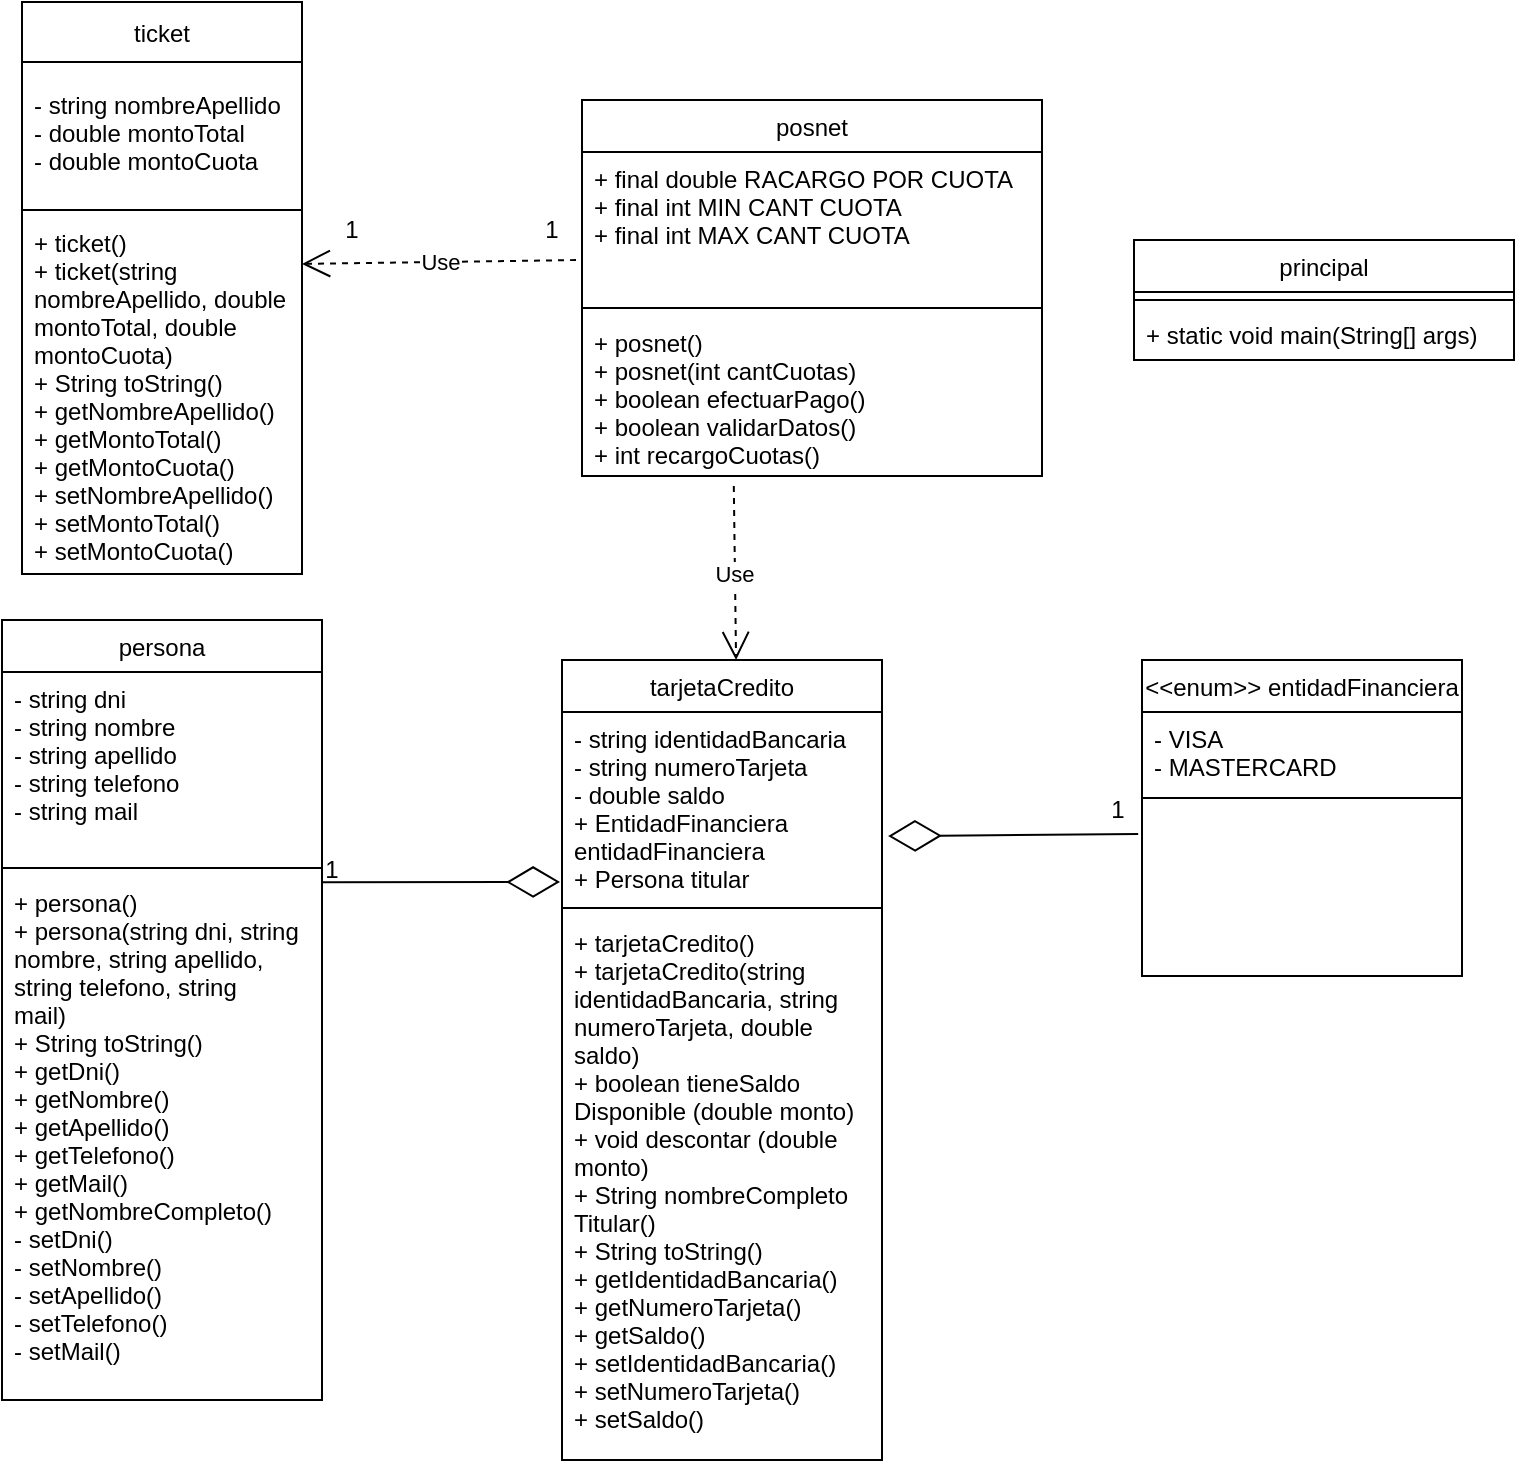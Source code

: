 <mxfile version="17.2.4" type="device"><diagram id="C5RBs43oDa-KdzZeNtuy" name="Page-1"><mxGraphModel dx="868" dy="553" grid="1" gridSize="10" guides="1" tooltips="1" connect="1" arrows="1" fold="1" page="1" pageScale="1" pageWidth="827" pageHeight="1169" math="0" shadow="0"><root><mxCell id="WIyWlLk6GJQsqaUBKTNV-0"/><mxCell id="WIyWlLk6GJQsqaUBKTNV-1" parent="WIyWlLk6GJQsqaUBKTNV-0"/><mxCell id="zkfFHV4jXpPFQw0GAbJ--0" value="tarjetaCredito" style="swimlane;fontStyle=0;align=center;verticalAlign=top;childLayout=stackLayout;horizontal=1;startSize=26;horizontalStack=0;resizeParent=1;resizeLast=0;collapsible=1;marginBottom=0;rounded=0;shadow=0;strokeWidth=1;" parent="WIyWlLk6GJQsqaUBKTNV-1" vertex="1"><mxGeometry x="300" y="350" width="160" height="400" as="geometry"><mxRectangle x="230" y="140" width="160" height="26" as="alternateBounds"/></mxGeometry></mxCell><mxCell id="zkfFHV4jXpPFQw0GAbJ--1" value="- string identidadBancaria&#10;- string numeroTarjeta&#10;- double saldo&#10;+ EntidadFinanciera &#10;entidadFinanciera&#10;+ Persona titular" style="text;align=left;verticalAlign=top;spacingLeft=4;spacingRight=4;overflow=hidden;rotatable=0;points=[[0,0.5],[1,0.5]];portConstraint=eastwest;" parent="zkfFHV4jXpPFQw0GAbJ--0" vertex="1"><mxGeometry y="26" width="160" height="94" as="geometry"/></mxCell><mxCell id="zkfFHV4jXpPFQw0GAbJ--4" value="" style="line;html=1;strokeWidth=1;align=left;verticalAlign=middle;spacingTop=-1;spacingLeft=3;spacingRight=3;rotatable=0;labelPosition=right;points=[];portConstraint=eastwest;" parent="zkfFHV4jXpPFQw0GAbJ--0" vertex="1"><mxGeometry y="120" width="160" height="8" as="geometry"/></mxCell><mxCell id="zkfFHV4jXpPFQw0GAbJ--5" value="+ tarjetaCredito()&#10;+ tarjetaCredito(string &#10;identidadBancaria, string&#10;numeroTarjeta, double&#10;saldo)&#10;+ boolean tieneSaldo&#10;Disponible (double monto)&#10;+ void descontar (double&#10;monto)&#10;+ String nombreCompleto&#10;Titular()&#10;+ String toString()&#10;+ getIdentidadBancaria()&#10;+ getNumeroTarjeta()&#10;+ getSaldo()&#10;+ setIdentidadBancaria()&#10;+ setNumeroTarjeta()&#10;+ setSaldo()" style="text;align=left;verticalAlign=top;spacingLeft=4;spacingRight=4;overflow=hidden;rotatable=0;points=[[0,0.5],[1,0.5]];portConstraint=eastwest;" parent="zkfFHV4jXpPFQw0GAbJ--0" vertex="1"><mxGeometry y="128" width="160" height="272" as="geometry"/></mxCell><mxCell id="zkfFHV4jXpPFQw0GAbJ--6" value="persona" style="swimlane;fontStyle=0;align=center;verticalAlign=top;childLayout=stackLayout;horizontal=1;startSize=26;horizontalStack=0;resizeParent=1;resizeLast=0;collapsible=1;marginBottom=0;rounded=0;shadow=0;strokeWidth=1;" parent="WIyWlLk6GJQsqaUBKTNV-1" vertex="1"><mxGeometry x="20" y="330" width="160" height="390" as="geometry"><mxRectangle x="130" y="380" width="160" height="26" as="alternateBounds"/></mxGeometry></mxCell><mxCell id="zkfFHV4jXpPFQw0GAbJ--7" value="- string dni&#10;- string nombre&#10;- string apellido&#10;- string telefono&#10;- string mail" style="text;align=left;verticalAlign=top;spacingLeft=4;spacingRight=4;overflow=hidden;rotatable=0;points=[[0,0.5],[1,0.5]];portConstraint=eastwest;" parent="zkfFHV4jXpPFQw0GAbJ--6" vertex="1"><mxGeometry y="26" width="160" height="94" as="geometry"/></mxCell><mxCell id="zkfFHV4jXpPFQw0GAbJ--9" value="" style="line;html=1;strokeWidth=1;align=left;verticalAlign=middle;spacingTop=-1;spacingLeft=3;spacingRight=3;rotatable=0;labelPosition=right;points=[];portConstraint=eastwest;" parent="zkfFHV4jXpPFQw0GAbJ--6" vertex="1"><mxGeometry y="120" width="160" height="8" as="geometry"/></mxCell><mxCell id="zkfFHV4jXpPFQw0GAbJ--10" value="+ persona()&#10;+ persona(string dni, string&#10;nombre, string apellido, &#10;string telefono, string&#10;mail)&#10;+ String toString()&#10;+ getDni()&#10;+ getNombre()&#10;+ getApellido()&#10;+ getTelefono()&#10;+ getMail()&#10;+ getNombreCompleto()&#10;- setDni()&#10;- setNombre()&#10;- setApellido()&#10;- setTelefono()&#10;- setMail()" style="text;align=left;verticalAlign=top;spacingLeft=4;spacingRight=4;overflow=hidden;rotatable=0;points=[[0,0.5],[1,0.5]];portConstraint=eastwest;fontStyle=0" parent="zkfFHV4jXpPFQw0GAbJ--6" vertex="1"><mxGeometry y="128" width="160" height="262" as="geometry"/></mxCell><mxCell id="zkfFHV4jXpPFQw0GAbJ--13" value="&lt;&lt;enum&gt;&gt; entidadFinanciera" style="swimlane;fontStyle=0;align=center;verticalAlign=top;childLayout=stackLayout;horizontal=1;startSize=26;horizontalStack=0;resizeParent=1;resizeLast=0;collapsible=1;marginBottom=0;rounded=0;shadow=0;strokeWidth=1;" parent="WIyWlLk6GJQsqaUBKTNV-1" vertex="1"><mxGeometry x="590" y="350" width="160" height="158" as="geometry"><mxRectangle x="340" y="380" width="170" height="26" as="alternateBounds"/></mxGeometry></mxCell><mxCell id="zkfFHV4jXpPFQw0GAbJ--14" value="- VISA&#10;- MASTERCARD" style="text;align=left;verticalAlign=top;spacingLeft=4;spacingRight=4;overflow=hidden;rotatable=0;points=[[0,0.5],[1,0.5]];portConstraint=eastwest;" parent="zkfFHV4jXpPFQw0GAbJ--13" vertex="1"><mxGeometry y="26" width="160" height="34" as="geometry"/></mxCell><mxCell id="zkfFHV4jXpPFQw0GAbJ--15" value="" style="line;html=1;strokeWidth=1;align=left;verticalAlign=middle;spacingTop=-1;spacingLeft=3;spacingRight=3;rotatable=0;labelPosition=right;points=[];portConstraint=eastwest;" parent="zkfFHV4jXpPFQw0GAbJ--13" vertex="1"><mxGeometry y="60" width="160" height="18" as="geometry"/></mxCell><mxCell id="zkfFHV4jXpPFQw0GAbJ--17" value="posnet" style="swimlane;fontStyle=0;align=center;verticalAlign=top;childLayout=stackLayout;horizontal=1;startSize=26;horizontalStack=0;resizeParent=1;resizeLast=0;collapsible=1;marginBottom=0;rounded=0;shadow=0;strokeWidth=1;" parent="WIyWlLk6GJQsqaUBKTNV-1" vertex="1"><mxGeometry x="310" y="70" width="230" height="188" as="geometry"><mxRectangle x="550" y="140" width="160" height="26" as="alternateBounds"/></mxGeometry></mxCell><mxCell id="zkfFHV4jXpPFQw0GAbJ--21" value="+ final double RACARGO POR CUOTA&#10;+ final int MIN CANT CUOTA&#10;+ final int MAX CANT CUOTA" style="text;align=left;verticalAlign=top;spacingLeft=4;spacingRight=4;overflow=hidden;rotatable=0;points=[[0,0.5],[1,0.5]];portConstraint=eastwest;rounded=0;shadow=0;html=0;" parent="zkfFHV4jXpPFQw0GAbJ--17" vertex="1"><mxGeometry y="26" width="230" height="74" as="geometry"/></mxCell><mxCell id="zkfFHV4jXpPFQw0GAbJ--23" value="" style="line;html=1;strokeWidth=1;align=left;verticalAlign=middle;spacingTop=-1;spacingLeft=3;spacingRight=3;rotatable=0;labelPosition=right;points=[];portConstraint=eastwest;" parent="zkfFHV4jXpPFQw0GAbJ--17" vertex="1"><mxGeometry y="100" width="230" height="8" as="geometry"/></mxCell><mxCell id="zkfFHV4jXpPFQw0GAbJ--24" value="+ posnet()&#10;+ posnet(int cantCuotas)&#10;+ boolean efectuarPago()&#10;+ boolean validarDatos()&#10;+ int recargoCuotas()" style="text;align=left;verticalAlign=top;spacingLeft=4;spacingRight=4;overflow=hidden;rotatable=0;points=[[0,0.5],[1,0.5]];portConstraint=eastwest;" parent="zkfFHV4jXpPFQw0GAbJ--17" vertex="1"><mxGeometry y="108" width="230" height="80" as="geometry"/></mxCell><mxCell id="IwksvOodBn3CkXiizGzi-0" value="ticket" style="swimlane;fontStyle=0;childLayout=stackLayout;horizontal=1;startSize=30;horizontalStack=0;resizeParent=1;resizeParentMax=0;resizeLast=0;collapsible=1;marginBottom=0;" parent="WIyWlLk6GJQsqaUBKTNV-1" vertex="1"><mxGeometry x="30" y="21" width="140" height="286" as="geometry"/></mxCell><mxCell id="IwksvOodBn3CkXiizGzi-2" value="- string nombreApellido&#10;- double montoTotal&#10;- double montoCuota" style="text;strokeColor=none;fillColor=none;align=left;verticalAlign=middle;spacingLeft=4;spacingRight=4;overflow=hidden;points=[[0,0.5],[1,0.5]];portConstraint=eastwest;rotatable=0;" parent="IwksvOodBn3CkXiizGzi-0" vertex="1"><mxGeometry y="30" width="140" height="70" as="geometry"/></mxCell><mxCell id="IwksvOodBn3CkXiizGzi-5" value="" style="line;html=1;strokeWidth=1;align=left;verticalAlign=middle;spacingTop=-1;spacingLeft=3;spacingRight=3;rotatable=0;labelPosition=right;points=[];portConstraint=eastwest;" parent="IwksvOodBn3CkXiizGzi-0" vertex="1"><mxGeometry y="100" width="140" height="8" as="geometry"/></mxCell><mxCell id="IwksvOodBn3CkXiizGzi-3" value="+ ticket()&#10;+ ticket(string &#10;nombreApellido, double&#10;montoTotal, double&#10;montoCuota)&#10;+ String toString()&#10;+ getNombreApellido()&#10;+ getMontoTotal()&#10;+ getMontoCuota()&#10;+ setNombreApellido()&#10;+ setMontoTotal()&#10;+ setMontoCuota()" style="text;strokeColor=none;fillColor=none;align=left;verticalAlign=middle;spacingLeft=4;spacingRight=4;overflow=hidden;points=[[0,0.5],[1,0.5]];portConstraint=eastwest;rotatable=0;" parent="IwksvOodBn3CkXiizGzi-0" vertex="1"><mxGeometry y="108" width="140" height="178" as="geometry"/></mxCell><mxCell id="IwksvOodBn3CkXiizGzi-7" value="" style="endArrow=diamondThin;endFill=0;endSize=24;html=1;rounded=0;exitX=1;exitY=0.012;exitDx=0;exitDy=0;exitPerimeter=0;entryX=-0.006;entryY=0.904;entryDx=0;entryDy=0;entryPerimeter=0;" parent="WIyWlLk6GJQsqaUBKTNV-1" source="zkfFHV4jXpPFQw0GAbJ--10" target="zkfFHV4jXpPFQw0GAbJ--1" edge="1"><mxGeometry width="160" relative="1" as="geometry"><mxPoint x="100" y="320" as="sourcePoint"/><mxPoint x="260" y="320" as="targetPoint"/></mxGeometry></mxCell><mxCell id="IwksvOodBn3CkXiizGzi-8" value="" style="endArrow=diamondThin;endFill=0;endSize=24;html=1;rounded=0;exitX=-0.012;exitY=0.113;exitDx=0;exitDy=0;exitPerimeter=0;entryX=1.019;entryY=0.66;entryDx=0;entryDy=0;entryPerimeter=0;" parent="WIyWlLk6GJQsqaUBKTNV-1" target="zkfFHV4jXpPFQw0GAbJ--1" edge="1"><mxGeometry width="160" relative="1" as="geometry"><mxPoint x="588.08" y="437.04" as="sourcePoint"/><mxPoint x="370" y="260" as="targetPoint"/></mxGeometry></mxCell><mxCell id="IwksvOodBn3CkXiizGzi-9" value="1" style="text;html=1;strokeColor=none;fillColor=none;align=center;verticalAlign=middle;whiteSpace=wrap;rounded=0;" parent="WIyWlLk6GJQsqaUBKTNV-1" vertex="1"><mxGeometry x="180" y="450" width="10" height="10" as="geometry"/></mxCell><mxCell id="IwksvOodBn3CkXiizGzi-11" value="1" style="text;html=1;strokeColor=none;fillColor=none;align=center;verticalAlign=middle;whiteSpace=wrap;rounded=0;" parent="WIyWlLk6GJQsqaUBKTNV-1" vertex="1"><mxGeometry x="570" y="420" width="16" height="10" as="geometry"/></mxCell><mxCell id="IwksvOodBn3CkXiizGzi-15" value="Use" style="endArrow=open;endSize=12;dashed=1;html=1;rounded=0;entryX=1;entryY=0.129;entryDx=0;entryDy=0;entryPerimeter=0;exitX=-0.013;exitY=0.73;exitDx=0;exitDy=0;exitPerimeter=0;" parent="WIyWlLk6GJQsqaUBKTNV-1" source="zkfFHV4jXpPFQw0GAbJ--21" target="IwksvOodBn3CkXiizGzi-3" edge="1"><mxGeometry width="160" relative="1" as="geometry"><mxPoint x="300" y="149" as="sourcePoint"/><mxPoint x="440" y="140" as="targetPoint"/></mxGeometry></mxCell><mxCell id="IwksvOodBn3CkXiizGzi-16" value="1" style="text;html=1;strokeColor=none;fillColor=none;align=center;verticalAlign=middle;whiteSpace=wrap;rounded=0;" parent="WIyWlLk6GJQsqaUBKTNV-1" vertex="1"><mxGeometry x="190" y="130" width="10" height="10" as="geometry"/></mxCell><mxCell id="IwksvOodBn3CkXiizGzi-18" value="1" style="text;html=1;strokeColor=none;fillColor=none;align=center;verticalAlign=middle;whiteSpace=wrap;rounded=0;" parent="WIyWlLk6GJQsqaUBKTNV-1" vertex="1"><mxGeometry x="290" y="130" width="10" height="10" as="geometry"/></mxCell><mxCell id="IwksvOodBn3CkXiizGzi-19" value="Use" style="endArrow=open;endSize=12;dashed=1;html=1;rounded=0;exitX=0.33;exitY=1.063;exitDx=0;exitDy=0;entryX=0.544;entryY=0;entryDx=0;entryDy=0;exitPerimeter=0;entryPerimeter=0;" parent="WIyWlLk6GJQsqaUBKTNV-1" source="zkfFHV4jXpPFQw0GAbJ--24" target="zkfFHV4jXpPFQw0GAbJ--0" edge="1"><mxGeometry width="160" relative="1" as="geometry"><mxPoint x="320" y="300" as="sourcePoint"/><mxPoint x="480" y="300" as="targetPoint"/></mxGeometry></mxCell><mxCell id="psEb8YgmH8lm8CidppLk-0" value="principal" style="swimlane;fontStyle=0;childLayout=stackLayout;horizontal=1;startSize=26;fillColor=none;horizontalStack=0;resizeParent=1;resizeParentMax=0;resizeLast=0;collapsible=1;marginBottom=0;" vertex="1" parent="WIyWlLk6GJQsqaUBKTNV-1"><mxGeometry x="586" y="140" width="190" height="60" as="geometry"/></mxCell><mxCell id="psEb8YgmH8lm8CidppLk-4" value="" style="line;strokeWidth=1;fillColor=none;align=left;verticalAlign=middle;spacingTop=-1;spacingLeft=3;spacingRight=3;rotatable=0;labelPosition=right;points=[];portConstraint=eastwest;" vertex="1" parent="psEb8YgmH8lm8CidppLk-0"><mxGeometry y="26" width="190" height="8" as="geometry"/></mxCell><mxCell id="psEb8YgmH8lm8CidppLk-3" value="+ static void main(String[] args)" style="text;strokeColor=none;fillColor=none;align=left;verticalAlign=top;spacingLeft=4;spacingRight=4;overflow=hidden;rotatable=0;points=[[0,0.5],[1,0.5]];portConstraint=eastwest;" vertex="1" parent="psEb8YgmH8lm8CidppLk-0"><mxGeometry y="34" width="190" height="26" as="geometry"/></mxCell></root></mxGraphModel></diagram></mxfile>